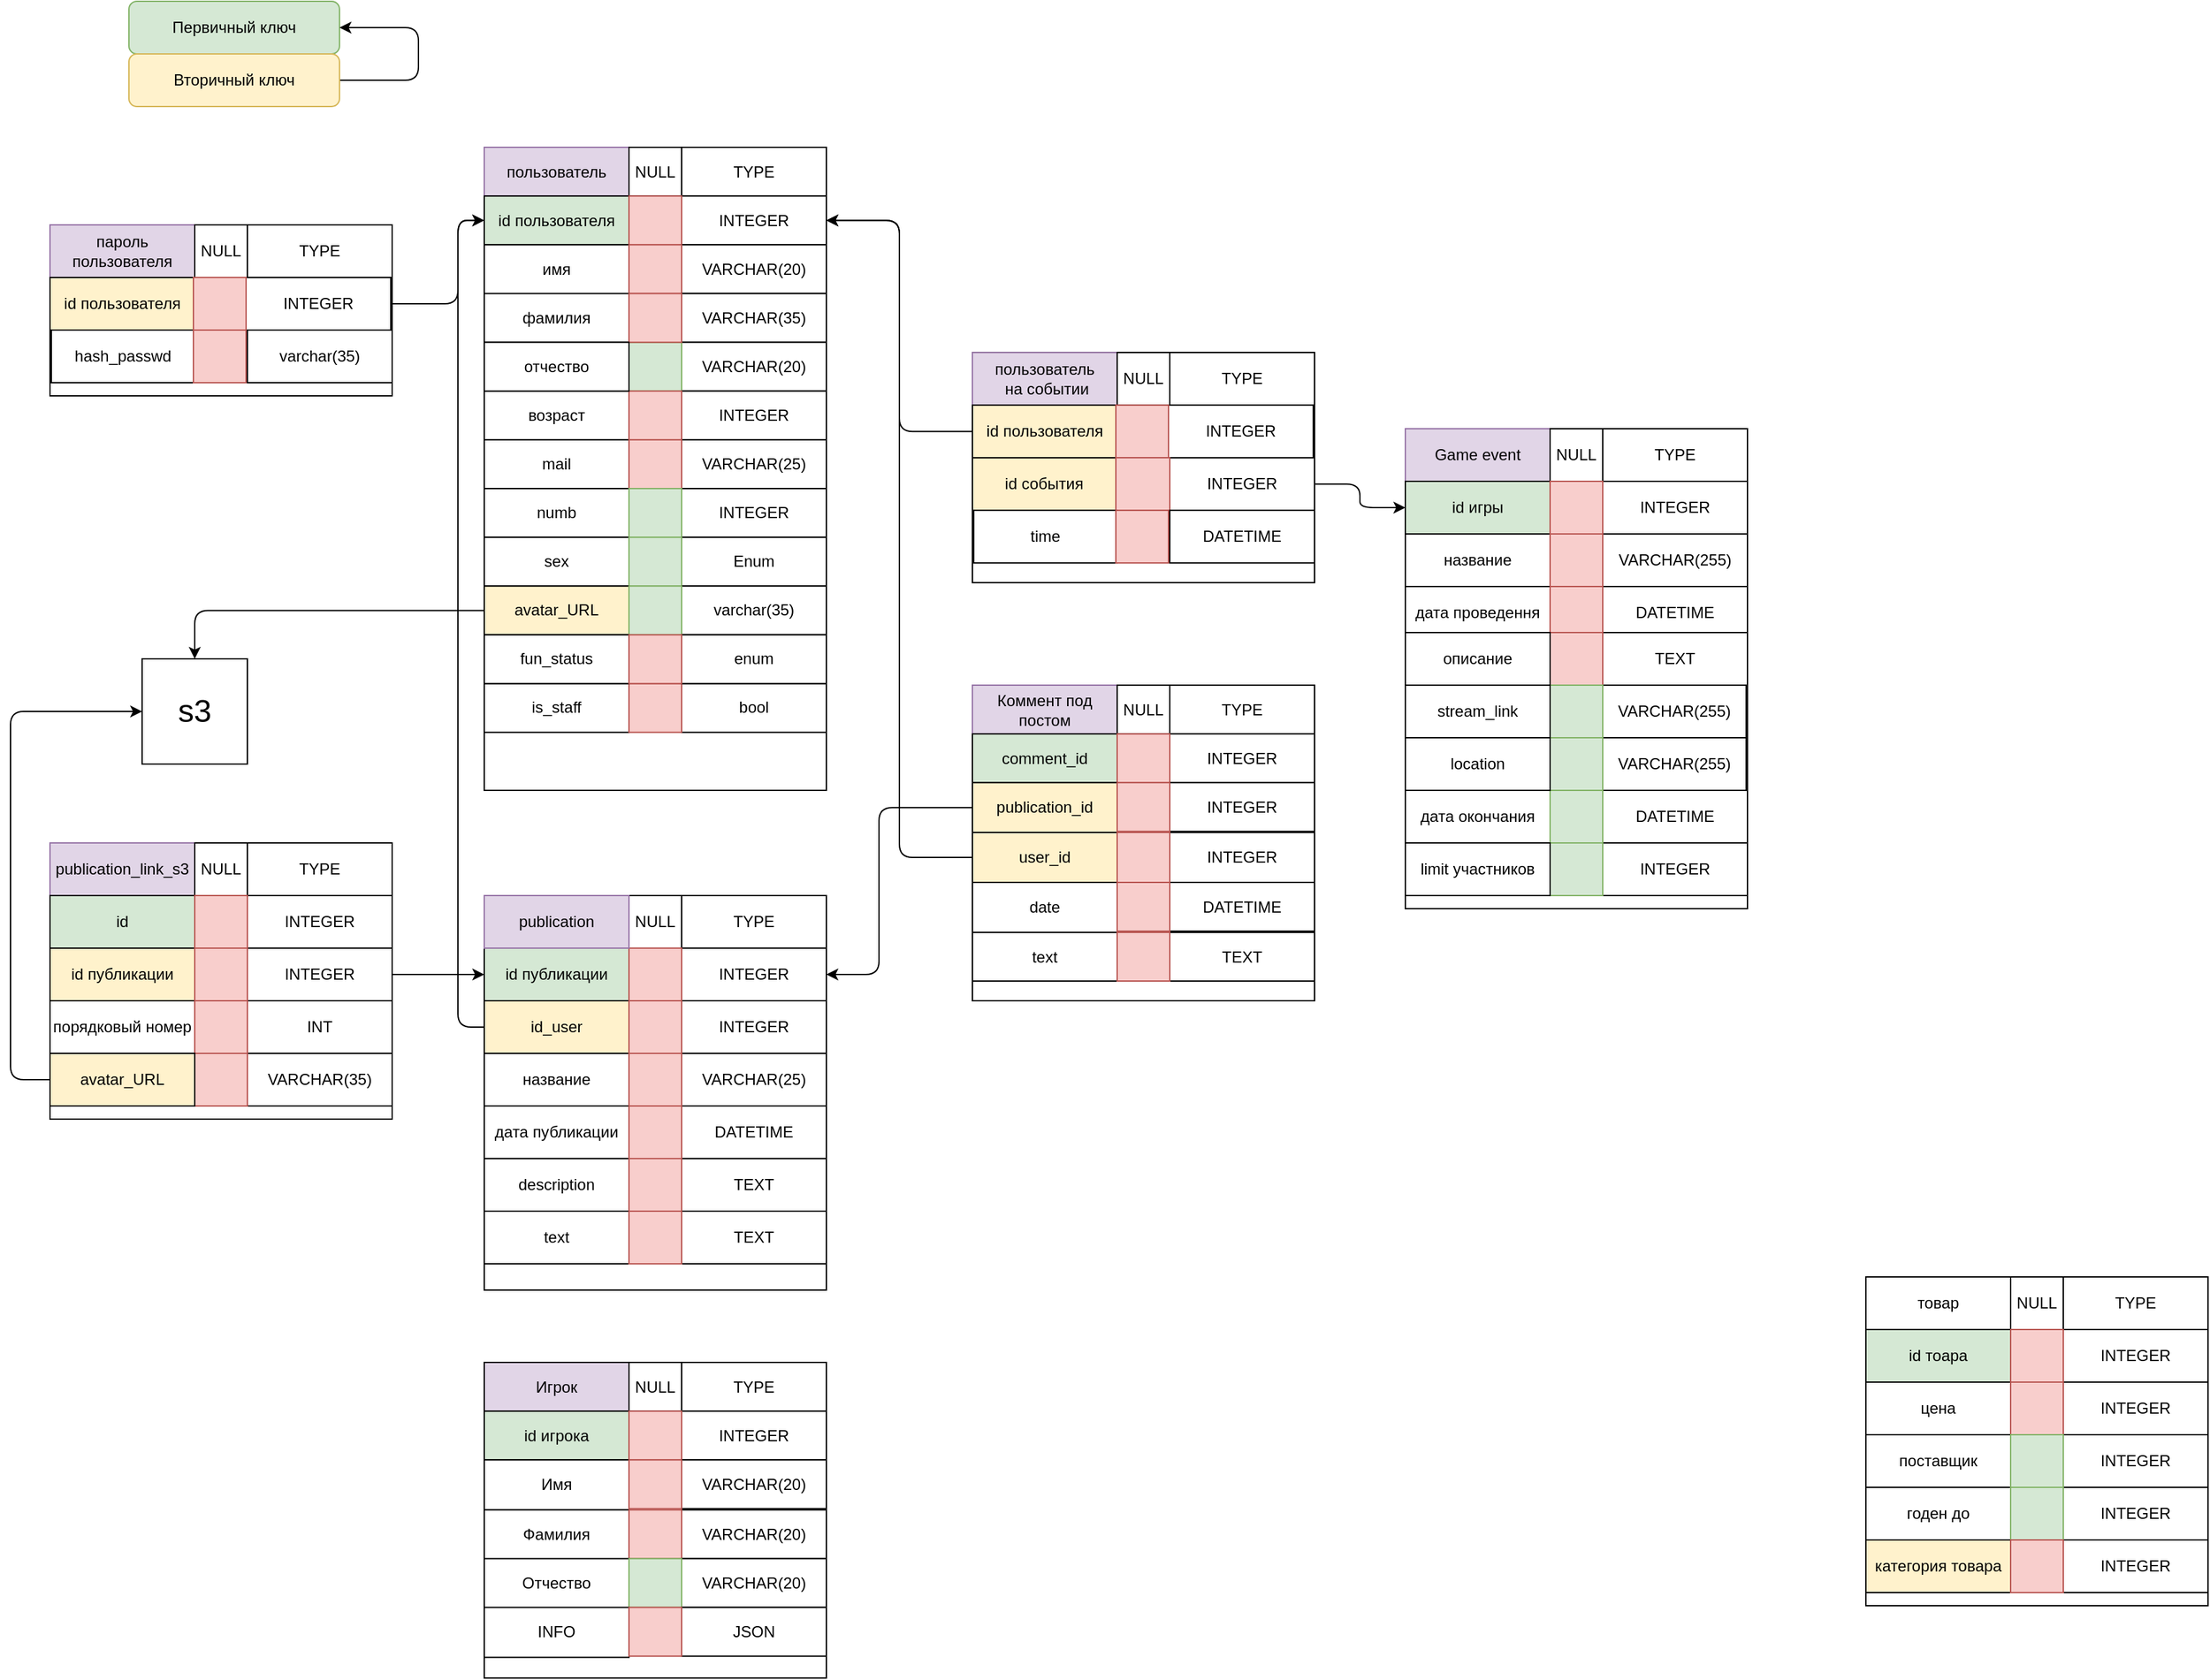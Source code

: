 <mxfile version="24.7.17">
  <diagram id="IK03RhYoSm1twwCSZCft" name="datalogic">
    <mxGraphModel dx="127" dy="1816" grid="1" gridSize="10" guides="1" tooltips="1" connect="1" arrows="1" fold="1" page="1" pageScale="1" pageWidth="827" pageHeight="1169" math="0" shadow="0">
      <root>
        <mxCell id="0" />
        <mxCell id="1" parent="0" />
        <mxCell id="Mg-qTSmUdFS9DDmD3kpt-196" value="" style="group" parent="1" vertex="1" connectable="0">
          <mxGeometry x="3000" y="400" width="260" height="250" as="geometry" />
        </mxCell>
        <mxCell id="Mg-qTSmUdFS9DDmD3kpt-197" value="" style="rounded=0;whiteSpace=wrap;html=1;container=0;" parent="Mg-qTSmUdFS9DDmD3kpt-196" vertex="1">
          <mxGeometry width="260" height="250" as="geometry" />
        </mxCell>
        <mxCell id="Mg-qTSmUdFS9DDmD3kpt-198" value="TYPE" style="rounded=0;whiteSpace=wrap;html=1;container=0;" parent="Mg-qTSmUdFS9DDmD3kpt-196" vertex="1">
          <mxGeometry x="150" width="110" height="40" as="geometry" />
        </mxCell>
        <mxCell id="Mg-qTSmUdFS9DDmD3kpt-199" value="товар" style="rounded=0;whiteSpace=wrap;html=1;container=0;" parent="Mg-qTSmUdFS9DDmD3kpt-196" vertex="1">
          <mxGeometry width="110" height="40" as="geometry" />
        </mxCell>
        <mxCell id="Mg-qTSmUdFS9DDmD3kpt-200" value="NULL" style="rounded=0;whiteSpace=wrap;html=1;container=0;" parent="Mg-qTSmUdFS9DDmD3kpt-196" vertex="1">
          <mxGeometry x="110" width="40" height="40" as="geometry" />
        </mxCell>
        <mxCell id="Mg-qTSmUdFS9DDmD3kpt-201" value="INTEGER" style="rounded=0;whiteSpace=wrap;html=1;container=0;" parent="Mg-qTSmUdFS9DDmD3kpt-196" vertex="1">
          <mxGeometry x="150" y="40" width="110" height="40" as="geometry" />
        </mxCell>
        <mxCell id="Mg-qTSmUdFS9DDmD3kpt-202" value="id тоара" style="rounded=0;whiteSpace=wrap;html=1;fillColor=#d5e8d4;strokeColor=default;container=0;" parent="Mg-qTSmUdFS9DDmD3kpt-196" vertex="1">
          <mxGeometry y="40" width="110" height="40" as="geometry" />
        </mxCell>
        <mxCell id="Mg-qTSmUdFS9DDmD3kpt-203" value="" style="rounded=0;whiteSpace=wrap;html=1;fillColor=#f8cecc;strokeColor=#b85450;container=0;" parent="Mg-qTSmUdFS9DDmD3kpt-196" vertex="1">
          <mxGeometry x="110" y="40" width="40" height="40" as="geometry" />
        </mxCell>
        <mxCell id="Mg-qTSmUdFS9DDmD3kpt-204" value="INTEGER" style="rounded=0;whiteSpace=wrap;html=1;container=0;" parent="Mg-qTSmUdFS9DDmD3kpt-196" vertex="1">
          <mxGeometry x="150" y="80" width="110" height="40" as="geometry" />
        </mxCell>
        <mxCell id="Mg-qTSmUdFS9DDmD3kpt-205" value="цена" style="rounded=0;whiteSpace=wrap;html=1;container=0;" parent="Mg-qTSmUdFS9DDmD3kpt-196" vertex="1">
          <mxGeometry y="80" width="110" height="40" as="geometry" />
        </mxCell>
        <mxCell id="Mg-qTSmUdFS9DDmD3kpt-206" value="" style="rounded=0;whiteSpace=wrap;html=1;fillColor=#f8cecc;strokeColor=#b85450;container=0;" parent="Mg-qTSmUdFS9DDmD3kpt-196" vertex="1">
          <mxGeometry x="110" y="80" width="40" height="40" as="geometry" />
        </mxCell>
        <mxCell id="Mg-qTSmUdFS9DDmD3kpt-207" value="INTEGER" style="rounded=0;whiteSpace=wrap;html=1;container=0;" parent="Mg-qTSmUdFS9DDmD3kpt-196" vertex="1">
          <mxGeometry x="150" y="120" width="110" height="40" as="geometry" />
        </mxCell>
        <mxCell id="Mg-qTSmUdFS9DDmD3kpt-208" value="поставщик" style="rounded=0;whiteSpace=wrap;html=1;container=0;" parent="Mg-qTSmUdFS9DDmD3kpt-196" vertex="1">
          <mxGeometry y="120" width="110" height="40" as="geometry" />
        </mxCell>
        <mxCell id="Mg-qTSmUdFS9DDmD3kpt-209" value="" style="rounded=0;whiteSpace=wrap;html=1;fillColor=#d5e8d4;strokeColor=#82b366;container=0;" parent="Mg-qTSmUdFS9DDmD3kpt-196" vertex="1">
          <mxGeometry x="110" y="120" width="40" height="40" as="geometry" />
        </mxCell>
        <mxCell id="Mg-qTSmUdFS9DDmD3kpt-210" value="INTEGER" style="rounded=0;whiteSpace=wrap;html=1;container=0;" parent="Mg-qTSmUdFS9DDmD3kpt-196" vertex="1">
          <mxGeometry x="150" y="160" width="110" height="40" as="geometry" />
        </mxCell>
        <mxCell id="Mg-qTSmUdFS9DDmD3kpt-211" value="годен до" style="rounded=0;whiteSpace=wrap;html=1;container=0;" parent="Mg-qTSmUdFS9DDmD3kpt-196" vertex="1">
          <mxGeometry y="160" width="110" height="40" as="geometry" />
        </mxCell>
        <mxCell id="Mg-qTSmUdFS9DDmD3kpt-212" value="" style="rounded=0;whiteSpace=wrap;html=1;fillColor=#d5e8d4;strokeColor=#82b366;container=0;" parent="Mg-qTSmUdFS9DDmD3kpt-196" vertex="1">
          <mxGeometry x="110" y="160" width="40" height="40" as="geometry" />
        </mxCell>
        <mxCell id="Mg-qTSmUdFS9DDmD3kpt-213" value="INTEGER" style="rounded=0;whiteSpace=wrap;html=1;container=0;" parent="Mg-qTSmUdFS9DDmD3kpt-196" vertex="1">
          <mxGeometry x="150" y="200" width="110" height="40" as="geometry" />
        </mxCell>
        <mxCell id="Mg-qTSmUdFS9DDmD3kpt-214" value="категория товара" style="rounded=0;whiteSpace=wrap;html=1;container=0;fillColor=#fff2cc;strokeColor=default;" parent="Mg-qTSmUdFS9DDmD3kpt-196" vertex="1">
          <mxGeometry y="200" width="110" height="40" as="geometry" />
        </mxCell>
        <mxCell id="Mg-qTSmUdFS9DDmD3kpt-215" value="" style="rounded=0;whiteSpace=wrap;html=1;fillColor=#f8cecc;strokeColor=#b85450;container=0;" parent="Mg-qTSmUdFS9DDmD3kpt-196" vertex="1">
          <mxGeometry x="110" y="200" width="40" height="40" as="geometry" />
        </mxCell>
        <mxCell id="kz-lpx9P9c-T509X2Sdj-74" value="&lt;font style=&quot;font-size: 24px;&quot;&gt;s3&lt;/font&gt;" style="whiteSpace=wrap;html=1;aspect=fixed;" parent="1" vertex="1">
          <mxGeometry x="1690" y="-70" width="80" height="80" as="geometry" />
        </mxCell>
        <mxCell id="qsM8euQhUuF6t-Lyiho6-2" style="edgeStyle=orthogonalEdgeStyle;rounded=1;orthogonalLoop=1;jettySize=auto;html=1;curved=0;" parent="1" source="kz-lpx9P9c-T509X2Sdj-47" target="kz-lpx9P9c-T509X2Sdj-74" edge="1">
          <mxGeometry relative="1" as="geometry" />
        </mxCell>
        <mxCell id="qsM8euQhUuF6t-Lyiho6-3" style="edgeStyle=orthogonalEdgeStyle;rounded=1;orthogonalLoop=1;jettySize=auto;html=1;entryX=0;entryY=0.5;entryDx=0;entryDy=0;curved=0;" parent="1" source="kz-lpx9P9c-T509X2Sdj-80" target="kz-lpx9P9c-T509X2Sdj-59" edge="1">
          <mxGeometry relative="1" as="geometry" />
        </mxCell>
        <mxCell id="qsM8euQhUuF6t-Lyiho6-20" style="edgeStyle=orthogonalEdgeStyle;rounded=1;orthogonalLoop=1;jettySize=auto;html=1;entryX=0;entryY=0.5;entryDx=0;entryDy=0;curved=0;" parent="1" source="qsM8euQhUuF6t-Lyiho6-12" target="Mg-qTSmUdFS9DDmD3kpt-311" edge="1">
          <mxGeometry relative="1" as="geometry" />
        </mxCell>
        <mxCell id="qsM8euQhUuF6t-Lyiho6-19" style="edgeStyle=orthogonalEdgeStyle;rounded=1;orthogonalLoop=1;jettySize=auto;html=1;entryX=1;entryY=0.5;entryDx=0;entryDy=0;curved=0;" parent="1" source="qsM8euQhUuF6t-Lyiho6-16" target="Mg-qTSmUdFS9DDmD3kpt-277" edge="1">
          <mxGeometry relative="1" as="geometry" />
        </mxCell>
        <mxCell id="rY74FqHYbPIXitbx8jpq-65" style="edgeStyle=orthogonalEdgeStyle;rounded=1;orthogonalLoop=1;jettySize=auto;html=1;entryX=1;entryY=0.5;entryDx=0;entryDy=0;curved=0;" parent="1" source="rY74FqHYbPIXitbx8jpq-45" target="kz-lpx9P9c-T509X2Sdj-58" edge="1">
          <mxGeometry relative="1" as="geometry">
            <Array as="points">
              <mxPoint x="2250" y="43" />
              <mxPoint x="2250" y="170" />
            </Array>
          </mxGeometry>
        </mxCell>
        <mxCell id="rY74FqHYbPIXitbx8jpq-69" value="" style="group" parent="1" vertex="1" connectable="0">
          <mxGeometry x="2321" y="-50" width="260" height="240" as="geometry" />
        </mxCell>
        <mxCell id="rY74FqHYbPIXitbx8jpq-37" value="" style="rounded=0;whiteSpace=wrap;html=1;container=0;" parent="rY74FqHYbPIXitbx8jpq-69" vertex="1">
          <mxGeometry width="260" height="240" as="geometry" />
        </mxCell>
        <mxCell id="rY74FqHYbPIXitbx8jpq-38" value="TYPE" style="rounded=0;whiteSpace=wrap;html=1;container=0;" parent="rY74FqHYbPIXitbx8jpq-69" vertex="1">
          <mxGeometry x="150" width="110" height="37.073" as="geometry" />
        </mxCell>
        <mxCell id="rY74FqHYbPIXitbx8jpq-39" value="Коммент под постом" style="rounded=0;whiteSpace=wrap;html=1;container=0;fillColor=#e1d5e7;strokeColor=#9673a6;" parent="rY74FqHYbPIXitbx8jpq-69" vertex="1">
          <mxGeometry width="110" height="37.073" as="geometry" />
        </mxCell>
        <mxCell id="rY74FqHYbPIXitbx8jpq-40" value="NULL" style="rounded=0;whiteSpace=wrap;html=1;container=0;" parent="rY74FqHYbPIXitbx8jpq-69" vertex="1">
          <mxGeometry x="110" width="40" height="37.073" as="geometry" />
        </mxCell>
        <mxCell id="rY74FqHYbPIXitbx8jpq-41" value="INTEGER" style="rounded=0;whiteSpace=wrap;html=1;container=0;" parent="rY74FqHYbPIXitbx8jpq-69" vertex="1">
          <mxGeometry x="150" y="37.073" width="110" height="37.073" as="geometry" />
        </mxCell>
        <mxCell id="rY74FqHYbPIXitbx8jpq-42" value="comment_id" style="rounded=0;whiteSpace=wrap;html=1;fillColor=#d5e8d4;strokeColor=default;container=0;" parent="rY74FqHYbPIXitbx8jpq-69" vertex="1">
          <mxGeometry y="37.073" width="110" height="37.073" as="geometry" />
        </mxCell>
        <mxCell id="rY74FqHYbPIXitbx8jpq-43" value="" style="rounded=0;whiteSpace=wrap;html=1;strokeColor=#b85450;fillColor=#f8cecc;container=0;" parent="rY74FqHYbPIXitbx8jpq-69" vertex="1">
          <mxGeometry x="110" y="37.073" width="40" height="37.073" as="geometry" />
        </mxCell>
        <mxCell id="rY74FqHYbPIXitbx8jpq-44" value="INTEGER" style="rounded=0;whiteSpace=wrap;html=1;container=0;" parent="rY74FqHYbPIXitbx8jpq-69" vertex="1">
          <mxGeometry x="150" y="74.146" width="110" height="37.073" as="geometry" />
        </mxCell>
        <mxCell id="rY74FqHYbPIXitbx8jpq-45" value="publication_id" style="rounded=0;whiteSpace=wrap;html=1;container=0;fillColor=#fff2cc;strokeColor=default;" parent="rY74FqHYbPIXitbx8jpq-69" vertex="1">
          <mxGeometry y="74.146" width="110" height="38" as="geometry" />
        </mxCell>
        <mxCell id="rY74FqHYbPIXitbx8jpq-46" value="" style="rounded=0;whiteSpace=wrap;html=1;strokeColor=#b85450;fillColor=#f8cecc;container=0;" parent="rY74FqHYbPIXitbx8jpq-69" vertex="1">
          <mxGeometry x="110" y="74.146" width="40" height="37.073" as="geometry" />
        </mxCell>
        <mxCell id="rY74FqHYbPIXitbx8jpq-58" value="DATETIME" style="rounded=0;whiteSpace=wrap;html=1;container=0;" parent="rY74FqHYbPIXitbx8jpq-69" vertex="1">
          <mxGeometry x="150" y="149.996" width="110" height="37.073" as="geometry" />
        </mxCell>
        <mxCell id="rY74FqHYbPIXitbx8jpq-59" value="date" style="rounded=0;whiteSpace=wrap;html=1;container=0;" parent="rY74FqHYbPIXitbx8jpq-69" vertex="1">
          <mxGeometry y="149.996" width="110" height="38" as="geometry" />
        </mxCell>
        <mxCell id="rY74FqHYbPIXitbx8jpq-60" value="" style="rounded=0;whiteSpace=wrap;html=1;strokeColor=#b85450;fillColor=#f8cecc;container=0;" parent="rY74FqHYbPIXitbx8jpq-69" vertex="1">
          <mxGeometry x="110" y="149.996" width="40" height="37.073" as="geometry" />
        </mxCell>
        <mxCell id="rY74FqHYbPIXitbx8jpq-61" value="TEXT" style="rounded=0;whiteSpace=wrap;html=1;container=0;" parent="rY74FqHYbPIXitbx8jpq-69" vertex="1">
          <mxGeometry x="150" y="188" width="110" height="37" as="geometry" />
        </mxCell>
        <mxCell id="rY74FqHYbPIXitbx8jpq-62" value="text" style="rounded=0;whiteSpace=wrap;html=1;container=0;" parent="rY74FqHYbPIXitbx8jpq-69" vertex="1">
          <mxGeometry y="188" width="110" height="37" as="geometry" />
        </mxCell>
        <mxCell id="rY74FqHYbPIXitbx8jpq-63" value="" style="rounded=0;whiteSpace=wrap;html=1;strokeColor=#b85450;fillColor=#f8cecc;container=0;" parent="rY74FqHYbPIXitbx8jpq-69" vertex="1">
          <mxGeometry x="110" y="188" width="40" height="37" as="geometry" />
        </mxCell>
        <mxCell id="rY74FqHYbPIXitbx8jpq-66" value="INTEGER" style="rounded=0;whiteSpace=wrap;html=1;container=0;" parent="rY74FqHYbPIXitbx8jpq-69" vertex="1">
          <mxGeometry x="150" y="112" width="110" height="38" as="geometry" />
        </mxCell>
        <mxCell id="rY74FqHYbPIXitbx8jpq-67" value="user_id" style="rounded=0;whiteSpace=wrap;html=1;container=0;fillColor=#fff2cc;strokeColor=default;" parent="rY74FqHYbPIXitbx8jpq-69" vertex="1">
          <mxGeometry y="112" width="110" height="38" as="geometry" />
        </mxCell>
        <mxCell id="rY74FqHYbPIXitbx8jpq-68" value="" style="rounded=0;whiteSpace=wrap;html=1;strokeColor=#b85450;fillColor=#f8cecc;container=0;" parent="rY74FqHYbPIXitbx8jpq-69" vertex="1">
          <mxGeometry x="110" y="112" width="40" height="38" as="geometry" />
        </mxCell>
        <mxCell id="rY74FqHYbPIXitbx8jpq-71" style="edgeStyle=orthogonalEdgeStyle;rounded=1;orthogonalLoop=1;jettySize=auto;html=1;entryX=1;entryY=0.5;entryDx=0;entryDy=0;curved=0;" parent="1" source="rY74FqHYbPIXitbx8jpq-67" target="Mg-qTSmUdFS9DDmD3kpt-277" edge="1">
          <mxGeometry relative="1" as="geometry" />
        </mxCell>
        <mxCell id="XcGxTRYXJ3ZfyFaMYZR7-4" value="" style="group" parent="1" vertex="1" connectable="0">
          <mxGeometry x="1620" y="70" width="260" height="210" as="geometry" />
        </mxCell>
        <mxCell id="kz-lpx9P9c-T509X2Sdj-76" value="" style="rounded=0;whiteSpace=wrap;html=1;container=0;" parent="XcGxTRYXJ3ZfyFaMYZR7-4" vertex="1">
          <mxGeometry width="260" height="210" as="geometry" />
        </mxCell>
        <mxCell id="kz-lpx9P9c-T509X2Sdj-77" value="TYPE" style="rounded=0;whiteSpace=wrap;html=1;container=0;" parent="XcGxTRYXJ3ZfyFaMYZR7-4" vertex="1">
          <mxGeometry x="150" width="110" height="40" as="geometry" />
        </mxCell>
        <mxCell id="kz-lpx9P9c-T509X2Sdj-78" value="publication_link_s3" style="rounded=0;whiteSpace=wrap;html=1;container=0;fillColor=#e1d5e7;strokeColor=#9673a6;" parent="XcGxTRYXJ3ZfyFaMYZR7-4" vertex="1">
          <mxGeometry width="110" height="40" as="geometry" />
        </mxCell>
        <mxCell id="kz-lpx9P9c-T509X2Sdj-79" value="NULL" style="rounded=0;whiteSpace=wrap;html=1;container=0;" parent="XcGxTRYXJ3ZfyFaMYZR7-4" vertex="1">
          <mxGeometry x="110" width="40" height="40" as="geometry" />
        </mxCell>
        <mxCell id="kz-lpx9P9c-T509X2Sdj-80" value="INTEGER" style="rounded=0;whiteSpace=wrap;html=1;container=0;" parent="XcGxTRYXJ3ZfyFaMYZR7-4" vertex="1">
          <mxGeometry x="150" y="80" width="110" height="40" as="geometry" />
        </mxCell>
        <mxCell id="kz-lpx9P9c-T509X2Sdj-81" value="id публикации" style="rounded=0;whiteSpace=wrap;html=1;fillColor=#fff2cc;strokeColor=default;container=0;" parent="XcGxTRYXJ3ZfyFaMYZR7-4" vertex="1">
          <mxGeometry y="80" width="110" height="40" as="geometry" />
        </mxCell>
        <mxCell id="kz-lpx9P9c-T509X2Sdj-82" value="" style="rounded=0;whiteSpace=wrap;html=1;fillColor=#f8cecc;strokeColor=#b85450;container=0;" parent="XcGxTRYXJ3ZfyFaMYZR7-4" vertex="1">
          <mxGeometry x="110" y="80" width="40" height="40" as="geometry" />
        </mxCell>
        <mxCell id="kz-lpx9P9c-T509X2Sdj-86" value="INT" style="rounded=0;whiteSpace=wrap;html=1;container=0;" parent="XcGxTRYXJ3ZfyFaMYZR7-4" vertex="1">
          <mxGeometry x="150" y="120" width="110" height="40" as="geometry" />
        </mxCell>
        <mxCell id="kz-lpx9P9c-T509X2Sdj-87" value="порядковый номер" style="rounded=0;whiteSpace=wrap;html=1;container=0;" parent="XcGxTRYXJ3ZfyFaMYZR7-4" vertex="1">
          <mxGeometry y="120" width="110" height="40" as="geometry" />
        </mxCell>
        <mxCell id="kz-lpx9P9c-T509X2Sdj-88" value="" style="rounded=0;whiteSpace=wrap;html=1;fillColor=#f8cecc;strokeColor=#b85450;container=0;" parent="XcGxTRYXJ3ZfyFaMYZR7-4" vertex="1">
          <mxGeometry x="110" y="120" width="40" height="40" as="geometry" />
        </mxCell>
        <mxCell id="kz-lpx9P9c-T509X2Sdj-92" value="VARCHAR(35)" style="rounded=0;whiteSpace=wrap;html=1;container=0;" parent="XcGxTRYXJ3ZfyFaMYZR7-4" vertex="1">
          <mxGeometry x="150" y="160" width="110" height="40" as="geometry" />
        </mxCell>
        <mxCell id="kz-lpx9P9c-T509X2Sdj-93" value="" style="rounded=0;whiteSpace=wrap;html=1;fillColor=#f8cecc;strokeColor=#b85450;container=0;" parent="XcGxTRYXJ3ZfyFaMYZR7-4" vertex="1">
          <mxGeometry x="110" y="160" width="40" height="40" as="geometry" />
        </mxCell>
        <mxCell id="kz-lpx9P9c-T509X2Sdj-95" value="avatar_URL" style="rounded=0;whiteSpace=wrap;html=1;strokeColor=default;container=0;fillColor=#fff2cc;" parent="XcGxTRYXJ3ZfyFaMYZR7-4" vertex="1">
          <mxGeometry y="160" width="110" height="40" as="geometry" />
        </mxCell>
        <mxCell id="kz-lpx9P9c-T509X2Sdj-98" value="INTEGER" style="rounded=0;whiteSpace=wrap;html=1;container=0;" parent="XcGxTRYXJ3ZfyFaMYZR7-4" vertex="1">
          <mxGeometry x="150" y="40" width="110" height="40" as="geometry" />
        </mxCell>
        <mxCell id="kz-lpx9P9c-T509X2Sdj-99" value="id" style="rounded=0;whiteSpace=wrap;html=1;fillColor=#d5e8d4;strokeColor=default;container=0;" parent="XcGxTRYXJ3ZfyFaMYZR7-4" vertex="1">
          <mxGeometry y="40" width="110" height="40" as="geometry" />
        </mxCell>
        <mxCell id="kz-lpx9P9c-T509X2Sdj-100" value="" style="rounded=0;whiteSpace=wrap;html=1;fillColor=#f8cecc;strokeColor=#b85450;container=0;" parent="XcGxTRYXJ3ZfyFaMYZR7-4" vertex="1">
          <mxGeometry x="110" y="40" width="40" height="40" as="geometry" />
        </mxCell>
        <mxCell id="XcGxTRYXJ3ZfyFaMYZR7-18" value="" style="group" parent="1" vertex="1" connectable="0">
          <mxGeometry x="1950" y="465" width="260" height="240" as="geometry" />
        </mxCell>
        <mxCell id="rY74FqHYbPIXitbx8jpq-2" value="" style="rounded=0;whiteSpace=wrap;html=1;container=0;" parent="XcGxTRYXJ3ZfyFaMYZR7-18" vertex="1">
          <mxGeometry width="260" height="240" as="geometry" />
        </mxCell>
        <mxCell id="rY74FqHYbPIXitbx8jpq-3" value="TYPE" style="rounded=0;whiteSpace=wrap;html=1;container=0;" parent="XcGxTRYXJ3ZfyFaMYZR7-18" vertex="1">
          <mxGeometry x="150" width="110" height="37.073" as="geometry" />
        </mxCell>
        <mxCell id="rY74FqHYbPIXitbx8jpq-4" value="Игрок" style="rounded=0;whiteSpace=wrap;html=1;container=0;fillColor=#e1d5e7;strokeColor=default;" parent="XcGxTRYXJ3ZfyFaMYZR7-18" vertex="1">
          <mxGeometry width="110" height="37.073" as="geometry" />
        </mxCell>
        <mxCell id="rY74FqHYbPIXitbx8jpq-5" value="NULL" style="rounded=0;whiteSpace=wrap;html=1;container=0;" parent="XcGxTRYXJ3ZfyFaMYZR7-18" vertex="1">
          <mxGeometry x="110" width="40" height="37.073" as="geometry" />
        </mxCell>
        <mxCell id="rY74FqHYbPIXitbx8jpq-6" value="INTEGER" style="rounded=0;whiteSpace=wrap;html=1;container=0;" parent="XcGxTRYXJ3ZfyFaMYZR7-18" vertex="1">
          <mxGeometry x="150" y="37.073" width="110" height="37.073" as="geometry" />
        </mxCell>
        <mxCell id="rY74FqHYbPIXitbx8jpq-7" value="id игрока" style="rounded=0;whiteSpace=wrap;html=1;fillColor=#d5e8d4;strokeColor=default;container=0;" parent="XcGxTRYXJ3ZfyFaMYZR7-18" vertex="1">
          <mxGeometry y="37.073" width="110" height="37.073" as="geometry" />
        </mxCell>
        <mxCell id="rY74FqHYbPIXitbx8jpq-8" value="" style="rounded=0;whiteSpace=wrap;html=1;strokeColor=#b85450;fillColor=#f8cecc;container=0;" parent="XcGxTRYXJ3ZfyFaMYZR7-18" vertex="1">
          <mxGeometry x="110" y="37.073" width="40" height="37.073" as="geometry" />
        </mxCell>
        <mxCell id="rY74FqHYbPIXitbx8jpq-9" value="VARCHAR(20)" style="rounded=0;whiteSpace=wrap;html=1;container=0;" parent="XcGxTRYXJ3ZfyFaMYZR7-18" vertex="1">
          <mxGeometry x="150" y="74.146" width="110" height="37.073" as="geometry" />
        </mxCell>
        <mxCell id="rY74FqHYbPIXitbx8jpq-10" value="Имя" style="rounded=0;whiteSpace=wrap;html=1;container=0;" parent="XcGxTRYXJ3ZfyFaMYZR7-18" vertex="1">
          <mxGeometry y="74.146" width="110" height="38" as="geometry" />
        </mxCell>
        <mxCell id="rY74FqHYbPIXitbx8jpq-11" value="" style="rounded=0;whiteSpace=wrap;html=1;strokeColor=#b85450;fillColor=#f8cecc;container=0;" parent="XcGxTRYXJ3ZfyFaMYZR7-18" vertex="1">
          <mxGeometry x="110" y="74.146" width="40" height="37.073" as="geometry" />
        </mxCell>
        <mxCell id="XcGxTRYXJ3ZfyFaMYZR7-8" value="VARCHAR(20)" style="rounded=0;whiteSpace=wrap;html=1;container=0;" parent="XcGxTRYXJ3ZfyFaMYZR7-18" vertex="1">
          <mxGeometry x="150" y="112.146" width="110" height="37.073" as="geometry" />
        </mxCell>
        <mxCell id="XcGxTRYXJ3ZfyFaMYZR7-9" value="Фамилия" style="rounded=0;whiteSpace=wrap;html=1;container=0;" parent="XcGxTRYXJ3ZfyFaMYZR7-18" vertex="1">
          <mxGeometry y="112.146" width="110" height="38" as="geometry" />
        </mxCell>
        <mxCell id="XcGxTRYXJ3ZfyFaMYZR7-10" value="" style="rounded=0;whiteSpace=wrap;html=1;strokeColor=#b85450;fillColor=#f8cecc;container=0;" parent="XcGxTRYXJ3ZfyFaMYZR7-18" vertex="1">
          <mxGeometry x="110" y="112.146" width="40" height="37.073" as="geometry" />
        </mxCell>
        <mxCell id="XcGxTRYXJ3ZfyFaMYZR7-11" value="VARCHAR(20)" style="rounded=0;whiteSpace=wrap;html=1;container=0;" parent="XcGxTRYXJ3ZfyFaMYZR7-18" vertex="1">
          <mxGeometry x="150" y="149.216" width="110" height="37.073" as="geometry" />
        </mxCell>
        <mxCell id="XcGxTRYXJ3ZfyFaMYZR7-12" value="Отчество" style="rounded=0;whiteSpace=wrap;html=1;container=0;" parent="XcGxTRYXJ3ZfyFaMYZR7-18" vertex="1">
          <mxGeometry y="149.216" width="110" height="38" as="geometry" />
        </mxCell>
        <mxCell id="XcGxTRYXJ3ZfyFaMYZR7-13" value="" style="rounded=0;whiteSpace=wrap;html=1;strokeColor=#82b366;fillColor=#d5e8d4;container=0;" parent="XcGxTRYXJ3ZfyFaMYZR7-18" vertex="1">
          <mxGeometry x="110" y="149.216" width="40" height="37.073" as="geometry" />
        </mxCell>
        <mxCell id="XcGxTRYXJ3ZfyFaMYZR7-15" value="JSON" style="rounded=0;whiteSpace=wrap;html=1;container=0;" parent="XcGxTRYXJ3ZfyFaMYZR7-18" vertex="1">
          <mxGeometry x="150" y="186.286" width="110" height="37.073" as="geometry" />
        </mxCell>
        <mxCell id="XcGxTRYXJ3ZfyFaMYZR7-16" value="INFO" style="rounded=0;whiteSpace=wrap;html=1;container=0;" parent="XcGxTRYXJ3ZfyFaMYZR7-18" vertex="1">
          <mxGeometry y="186.286" width="110" height="38" as="geometry" />
        </mxCell>
        <mxCell id="XcGxTRYXJ3ZfyFaMYZR7-17" value="" style="rounded=0;whiteSpace=wrap;html=1;strokeColor=#b85450;fillColor=#f8cecc;container=0;" parent="XcGxTRYXJ3ZfyFaMYZR7-18" vertex="1">
          <mxGeometry x="110" y="186.286" width="40" height="37.073" as="geometry" />
        </mxCell>
        <mxCell id="XcGxTRYXJ3ZfyFaMYZR7-24" value="" style="group" parent="1" vertex="1" connectable="0">
          <mxGeometry x="2320" y="-302.93" width="261" height="175" as="geometry" />
        </mxCell>
        <mxCell id="qsM8euQhUuF6t-Lyiho6-8" value="" style="rounded=0;whiteSpace=wrap;html=1;container=0;" parent="XcGxTRYXJ3ZfyFaMYZR7-24" vertex="1">
          <mxGeometry x="1" width="260" height="175" as="geometry" />
        </mxCell>
        <mxCell id="qsM8euQhUuF6t-Lyiho6-9" value="TYPE" style="rounded=0;whiteSpace=wrap;html=1;container=0;" parent="XcGxTRYXJ3ZfyFaMYZR7-24" vertex="1">
          <mxGeometry x="151" width="110" height="40" as="geometry" />
        </mxCell>
        <mxCell id="qsM8euQhUuF6t-Lyiho6-10" value="пользователь&lt;br&gt;&amp;nbsp;на событии" style="rounded=0;whiteSpace=wrap;html=1;container=0;fillColor=#e1d5e7;strokeColor=#9673a6;" parent="XcGxTRYXJ3ZfyFaMYZR7-24" vertex="1">
          <mxGeometry x="1" width="110" height="40" as="geometry" />
        </mxCell>
        <mxCell id="qsM8euQhUuF6t-Lyiho6-11" value="NULL" style="rounded=0;whiteSpace=wrap;html=1;container=0;" parent="XcGxTRYXJ3ZfyFaMYZR7-24" vertex="1">
          <mxGeometry x="111" width="40" height="40" as="geometry" />
        </mxCell>
        <mxCell id="qsM8euQhUuF6t-Lyiho6-12" value="INTEGER" style="rounded=0;whiteSpace=wrap;html=1;container=0;" parent="XcGxTRYXJ3ZfyFaMYZR7-24" vertex="1">
          <mxGeometry x="151" y="80" width="110" height="40" as="geometry" />
        </mxCell>
        <mxCell id="qsM8euQhUuF6t-Lyiho6-13" value="id события" style="rounded=0;whiteSpace=wrap;html=1;container=0;fillColor=#fff2cc;strokeColor=default;" parent="XcGxTRYXJ3ZfyFaMYZR7-24" vertex="1">
          <mxGeometry x="1" y="80" width="109" height="40" as="geometry" />
        </mxCell>
        <mxCell id="qsM8euQhUuF6t-Lyiho6-15" value="INTEGER" style="rounded=0;whiteSpace=wrap;html=1;container=0;" parent="XcGxTRYXJ3ZfyFaMYZR7-24" vertex="1">
          <mxGeometry x="150" y="40" width="110" height="40" as="geometry" />
        </mxCell>
        <mxCell id="qsM8euQhUuF6t-Lyiho6-16" value="id пользователя" style="rounded=0;whiteSpace=wrap;html=1;container=0;fillColor=#fff2cc;strokeColor=default;" parent="XcGxTRYXJ3ZfyFaMYZR7-24" vertex="1">
          <mxGeometry x="1" y="40" width="110" height="40" as="geometry" />
        </mxCell>
        <mxCell id="qsM8euQhUuF6t-Lyiho6-17" value="" style="rounded=0;whiteSpace=wrap;html=1;fillColor=#f8cecc;strokeColor=#b85450;container=0;" parent="XcGxTRYXJ3ZfyFaMYZR7-24" vertex="1">
          <mxGeometry x="110" y="40" width="40" height="40" as="geometry" />
        </mxCell>
        <mxCell id="qsM8euQhUuF6t-Lyiho6-18" value="" style="rounded=0;whiteSpace=wrap;html=1;fillColor=#f8cecc;strokeColor=#b85450;container=0;" parent="XcGxTRYXJ3ZfyFaMYZR7-24" vertex="1">
          <mxGeometry x="110" y="80" width="41" height="40" as="geometry" />
        </mxCell>
        <mxCell id="XcGxTRYXJ3ZfyFaMYZR7-21" value="DATETIME" style="rounded=0;whiteSpace=wrap;html=1;container=0;" parent="XcGxTRYXJ3ZfyFaMYZR7-24" vertex="1">
          <mxGeometry x="151" y="120" width="110" height="40" as="geometry" />
        </mxCell>
        <mxCell id="XcGxTRYXJ3ZfyFaMYZR7-22" value="time" style="rounded=0;whiteSpace=wrap;html=1;container=0;" parent="XcGxTRYXJ3ZfyFaMYZR7-24" vertex="1">
          <mxGeometry x="2" y="120" width="109" height="40" as="geometry" />
        </mxCell>
        <mxCell id="XcGxTRYXJ3ZfyFaMYZR7-23" value="" style="rounded=0;whiteSpace=wrap;html=1;fillColor=#f8cecc;strokeColor=#b85450;container=0;" parent="XcGxTRYXJ3ZfyFaMYZR7-24" vertex="1">
          <mxGeometry x="110" y="120" width="40" height="40" as="geometry" />
        </mxCell>
        <mxCell id="XcGxTRYXJ3ZfyFaMYZR7-38" value="" style="group" parent="1" vertex="1" connectable="0">
          <mxGeometry x="1680" y="-570" width="220" height="80" as="geometry" />
        </mxCell>
        <mxCell id="Mg-qTSmUdFS9DDmD3kpt-182" value="Первичный ключ" style="rounded=1;whiteSpace=wrap;html=1;fillColor=#d5e8d4;strokeColor=#82b366;" parent="XcGxTRYXJ3ZfyFaMYZR7-38" vertex="1">
          <mxGeometry width="160" height="40" as="geometry" />
        </mxCell>
        <mxCell id="Mg-qTSmUdFS9DDmD3kpt-183" style="edgeStyle=orthogonalEdgeStyle;shape=connector;rounded=1;orthogonalLoop=1;jettySize=auto;html=1;entryX=1;entryY=0.5;entryDx=0;entryDy=0;labelBackgroundColor=default;strokeColor=default;align=center;verticalAlign=middle;fontFamily=Helvetica;fontSize=11;fontColor=default;endArrow=classic;endFill=1;" parent="XcGxTRYXJ3ZfyFaMYZR7-38" source="Mg-qTSmUdFS9DDmD3kpt-184" target="Mg-qTSmUdFS9DDmD3kpt-182" edge="1">
          <mxGeometry relative="1" as="geometry">
            <Array as="points">
              <mxPoint x="220" y="60" />
              <mxPoint x="220" y="20" />
            </Array>
          </mxGeometry>
        </mxCell>
        <mxCell id="Mg-qTSmUdFS9DDmD3kpt-184" value="Вторичный ключ" style="rounded=1;whiteSpace=wrap;html=1;fillColor=#fff2cc;strokeColor=#d6b656;" parent="XcGxTRYXJ3ZfyFaMYZR7-38" vertex="1">
          <mxGeometry y="40" width="160" height="40" as="geometry" />
        </mxCell>
        <mxCell id="XcGxTRYXJ3ZfyFaMYZR7-55" style="edgeStyle=orthogonalEdgeStyle;rounded=1;orthogonalLoop=1;jettySize=auto;html=1;entryX=0;entryY=0.5;entryDx=0;entryDy=0;curved=0;" parent="1" source="XcGxTRYXJ3ZfyFaMYZR7-47" target="Mg-qTSmUdFS9DDmD3kpt-278" edge="1">
          <mxGeometry relative="1" as="geometry">
            <Array as="points">
              <mxPoint x="1930" y="-340" />
              <mxPoint x="1930" y="-403" />
            </Array>
          </mxGeometry>
        </mxCell>
        <mxCell id="XcGxTRYXJ3ZfyFaMYZR7-82" value="" style="group" parent="1" vertex="1" connectable="0">
          <mxGeometry x="2650" y="-245" width="260" height="365" as="geometry" />
        </mxCell>
        <mxCell id="Mg-qTSmUdFS9DDmD3kpt-306" value="" style="rounded=0;whiteSpace=wrap;html=1;container=0;" parent="XcGxTRYXJ3ZfyFaMYZR7-82" vertex="1">
          <mxGeometry width="260" height="365" as="geometry" />
        </mxCell>
        <mxCell id="Mg-qTSmUdFS9DDmD3kpt-307" value="TYPE" style="rounded=0;whiteSpace=wrap;html=1;container=0;" parent="XcGxTRYXJ3ZfyFaMYZR7-82" vertex="1">
          <mxGeometry x="150" width="110" height="40" as="geometry" />
        </mxCell>
        <mxCell id="Mg-qTSmUdFS9DDmD3kpt-308" value="Game event" style="rounded=0;whiteSpace=wrap;html=1;container=0;fillColor=#e1d5e7;strokeColor=#9673a6;" parent="XcGxTRYXJ3ZfyFaMYZR7-82" vertex="1">
          <mxGeometry width="110" height="40" as="geometry" />
        </mxCell>
        <mxCell id="Mg-qTSmUdFS9DDmD3kpt-309" value="NULL" style="rounded=0;whiteSpace=wrap;html=1;container=0;" parent="XcGxTRYXJ3ZfyFaMYZR7-82" vertex="1">
          <mxGeometry x="110" width="40" height="40" as="geometry" />
        </mxCell>
        <mxCell id="Mg-qTSmUdFS9DDmD3kpt-310" value="INTEGER" style="rounded=0;whiteSpace=wrap;html=1;container=0;" parent="XcGxTRYXJ3ZfyFaMYZR7-82" vertex="1">
          <mxGeometry x="150" y="40" width="110" height="40" as="geometry" />
        </mxCell>
        <mxCell id="Mg-qTSmUdFS9DDmD3kpt-311" value="id игры" style="rounded=0;whiteSpace=wrap;html=1;fillColor=#d5e8d4;strokeColor=default;container=0;" parent="XcGxTRYXJ3ZfyFaMYZR7-82" vertex="1">
          <mxGeometry y="40" width="110" height="40" as="geometry" />
        </mxCell>
        <mxCell id="Mg-qTSmUdFS9DDmD3kpt-312" value="" style="rounded=0;whiteSpace=wrap;html=1;fillColor=#f8cecc;strokeColor=#b85450;container=0;" parent="XcGxTRYXJ3ZfyFaMYZR7-82" vertex="1">
          <mxGeometry x="110" y="40" width="40" height="40" as="geometry" />
        </mxCell>
        <mxCell id="Mg-qTSmUdFS9DDmD3kpt-313" value="VARCHAR(255)" style="rounded=0;whiteSpace=wrap;html=1;container=0;" parent="XcGxTRYXJ3ZfyFaMYZR7-82" vertex="1">
          <mxGeometry x="150" y="80" width="110" height="40" as="geometry" />
        </mxCell>
        <mxCell id="Mg-qTSmUdFS9DDmD3kpt-314" value="название" style="rounded=0;whiteSpace=wrap;html=1;container=0;" parent="XcGxTRYXJ3ZfyFaMYZR7-82" vertex="1">
          <mxGeometry y="80" width="110" height="40" as="geometry" />
        </mxCell>
        <mxCell id="Mg-qTSmUdFS9DDmD3kpt-315" value="" style="rounded=0;whiteSpace=wrap;html=1;fillColor=#f8cecc;strokeColor=#b85450;container=0;" parent="XcGxTRYXJ3ZfyFaMYZR7-82" vertex="1">
          <mxGeometry x="110" y="80" width="40" height="40" as="geometry" />
        </mxCell>
        <mxCell id="Mg-qTSmUdFS9DDmD3kpt-316" value="DATETIME" style="rounded=0;whiteSpace=wrap;html=1;container=0;" parent="XcGxTRYXJ3ZfyFaMYZR7-82" vertex="1">
          <mxGeometry x="150" y="120" width="110" height="40" as="geometry" />
        </mxCell>
        <mxCell id="Mg-qTSmUdFS9DDmD3kpt-317" value="дата проведення" style="rounded=0;whiteSpace=wrap;html=1;container=0;" parent="XcGxTRYXJ3ZfyFaMYZR7-82" vertex="1">
          <mxGeometry y="120" width="110" height="40" as="geometry" />
        </mxCell>
        <mxCell id="Mg-qTSmUdFS9DDmD3kpt-318" value="" style="rounded=0;whiteSpace=wrap;html=1;fillColor=#f8cecc;strokeColor=#b85450;container=0;" parent="XcGxTRYXJ3ZfyFaMYZR7-82" vertex="1">
          <mxGeometry x="110" y="120" width="40" height="40" as="geometry" />
        </mxCell>
        <mxCell id="Mg-qTSmUdFS9DDmD3kpt-319" value="DATETIME" style="rounded=0;whiteSpace=wrap;html=1;container=0;" parent="XcGxTRYXJ3ZfyFaMYZR7-82" vertex="1">
          <mxGeometry x="150" y="275" width="110" height="40" as="geometry" />
        </mxCell>
        <mxCell id="Mg-qTSmUdFS9DDmD3kpt-320" value="дата окончания" style="rounded=0;whiteSpace=wrap;html=1;container=0;" parent="XcGxTRYXJ3ZfyFaMYZR7-82" vertex="1">
          <mxGeometry y="275" width="110" height="40" as="geometry" />
        </mxCell>
        <mxCell id="Mg-qTSmUdFS9DDmD3kpt-322" value="INTEGER" style="rounded=0;whiteSpace=wrap;html=1;container=0;" parent="XcGxTRYXJ3ZfyFaMYZR7-82" vertex="1">
          <mxGeometry x="150" y="315" width="110" height="40" as="geometry" />
        </mxCell>
        <mxCell id="Mg-qTSmUdFS9DDmD3kpt-323" value="" style="rounded=0;whiteSpace=wrap;html=1;fillColor=#d5e8d4;strokeColor=#82b366;container=0;" parent="XcGxTRYXJ3ZfyFaMYZR7-82" vertex="1">
          <mxGeometry x="110" y="315" width="40" height="40" as="geometry" />
        </mxCell>
        <mxCell id="Mg-qTSmUdFS9DDmD3kpt-324" value="" style="rounded=0;whiteSpace=wrap;html=1;fillColor=#d5e8d4;strokeColor=#82b366;container=0;" parent="XcGxTRYXJ3ZfyFaMYZR7-82" vertex="1">
          <mxGeometry x="110" y="275" width="40" height="40" as="geometry" />
        </mxCell>
        <mxCell id="Mg-qTSmUdFS9DDmD3kpt-325" value="limit участников" style="rounded=0;whiteSpace=wrap;html=1;strokeColor=default;container=0;" parent="XcGxTRYXJ3ZfyFaMYZR7-82" vertex="1">
          <mxGeometry y="315" width="110" height="40" as="geometry" />
        </mxCell>
        <mxCell id="XcGxTRYXJ3ZfyFaMYZR7-25" value="TEXT" style="rounded=0;whiteSpace=wrap;html=1;container=0;" parent="XcGxTRYXJ3ZfyFaMYZR7-82" vertex="1">
          <mxGeometry x="150" y="155" width="110" height="40" as="geometry" />
        </mxCell>
        <mxCell id="XcGxTRYXJ3ZfyFaMYZR7-26" value="" style="rounded=0;whiteSpace=wrap;html=1;fillColor=#f8cecc;strokeColor=#b85450;container=0;" parent="XcGxTRYXJ3ZfyFaMYZR7-82" vertex="1">
          <mxGeometry x="110" y="155" width="40" height="40" as="geometry" />
        </mxCell>
        <mxCell id="XcGxTRYXJ3ZfyFaMYZR7-27" value="описание" style="rounded=0;whiteSpace=wrap;html=1;strokeColor=default;container=0;" parent="XcGxTRYXJ3ZfyFaMYZR7-82" vertex="1">
          <mxGeometry y="155" width="110" height="40" as="geometry" />
        </mxCell>
        <mxCell id="XcGxTRYXJ3ZfyFaMYZR7-74" value="VARCHAR(255)" style="rounded=0;whiteSpace=wrap;html=1;container=0;" parent="XcGxTRYXJ3ZfyFaMYZR7-82" vertex="1">
          <mxGeometry x="150" y="195.0" width="109" height="40" as="geometry" />
        </mxCell>
        <mxCell id="XcGxTRYXJ3ZfyFaMYZR7-76" value="" style="rounded=0;whiteSpace=wrap;html=1;fillColor=#d5e8d4;strokeColor=#82b366;container=0;" parent="XcGxTRYXJ3ZfyFaMYZR7-82" vertex="1">
          <mxGeometry x="110" y="195.0" width="40" height="40" as="geometry" />
        </mxCell>
        <mxCell id="XcGxTRYXJ3ZfyFaMYZR7-75" value="stream_link" style="rounded=0;whiteSpace=wrap;html=1;container=0;" parent="XcGxTRYXJ3ZfyFaMYZR7-82" vertex="1">
          <mxGeometry y="195.0" width="110" height="40" as="geometry" />
        </mxCell>
        <mxCell id="XcGxTRYXJ3ZfyFaMYZR7-78" value="VARCHAR(255)" style="rounded=0;whiteSpace=wrap;html=1;container=0;" parent="XcGxTRYXJ3ZfyFaMYZR7-82" vertex="1">
          <mxGeometry x="150" y="235.0" width="109" height="40" as="geometry" />
        </mxCell>
        <mxCell id="XcGxTRYXJ3ZfyFaMYZR7-79" value="" style="rounded=0;whiteSpace=wrap;html=1;fillColor=#d5e8d4;strokeColor=#82b366;container=0;" parent="XcGxTRYXJ3ZfyFaMYZR7-82" vertex="1">
          <mxGeometry x="110" y="235.0" width="40" height="40" as="geometry" />
        </mxCell>
        <mxCell id="XcGxTRYXJ3ZfyFaMYZR7-80" value="location" style="rounded=0;whiteSpace=wrap;html=1;container=0;" parent="XcGxTRYXJ3ZfyFaMYZR7-82" vertex="1">
          <mxGeometry y="235.0" width="110" height="40" as="geometry" />
        </mxCell>
        <mxCell id="1EOwaRzSBNEs1BQNFW7--4" value="" style="group" parent="1" vertex="1" connectable="0">
          <mxGeometry x="1950" y="110" width="260" height="300" as="geometry" />
        </mxCell>
        <mxCell id="kz-lpx9P9c-T509X2Sdj-54" value="" style="rounded=0;whiteSpace=wrap;html=1;container=0;" parent="1EOwaRzSBNEs1BQNFW7--4" vertex="1">
          <mxGeometry width="260" height="300" as="geometry" />
        </mxCell>
        <mxCell id="kz-lpx9P9c-T509X2Sdj-55" value="TYPE" style="rounded=0;whiteSpace=wrap;html=1;container=0;" parent="1EOwaRzSBNEs1BQNFW7--4" vertex="1">
          <mxGeometry x="150" width="110" height="40" as="geometry" />
        </mxCell>
        <mxCell id="kz-lpx9P9c-T509X2Sdj-57" value="NULL" style="rounded=0;whiteSpace=wrap;html=1;container=0;" parent="1EOwaRzSBNEs1BQNFW7--4" vertex="1">
          <mxGeometry x="110" width="40" height="40" as="geometry" />
        </mxCell>
        <mxCell id="kz-lpx9P9c-T509X2Sdj-58" value="INTEGER" style="rounded=0;whiteSpace=wrap;html=1;container=0;" parent="1EOwaRzSBNEs1BQNFW7--4" vertex="1">
          <mxGeometry x="150" y="40" width="110" height="40" as="geometry" />
        </mxCell>
        <mxCell id="kz-lpx9P9c-T509X2Sdj-59" value="id публикации" style="rounded=0;whiteSpace=wrap;html=1;fillColor=#d5e8d4;strokeColor=default;container=0;" parent="1EOwaRzSBNEs1BQNFW7--4" vertex="1">
          <mxGeometry y="40" width="110" height="40" as="geometry" />
        </mxCell>
        <mxCell id="kz-lpx9P9c-T509X2Sdj-60" value="" style="rounded=0;whiteSpace=wrap;html=1;fillColor=#f8cecc;strokeColor=#b85450;container=0;" parent="1EOwaRzSBNEs1BQNFW7--4" vertex="1">
          <mxGeometry x="110" y="40" width="40" height="40" as="geometry" />
        </mxCell>
        <mxCell id="kz-lpx9P9c-T509X2Sdj-61" value="VARCHAR(25)" style="rounded=0;whiteSpace=wrap;html=1;container=0;" parent="1EOwaRzSBNEs1BQNFW7--4" vertex="1">
          <mxGeometry x="150" y="120" width="110" height="40" as="geometry" />
        </mxCell>
        <mxCell id="kz-lpx9P9c-T509X2Sdj-62" value="название" style="rounded=0;whiteSpace=wrap;html=1;container=0;" parent="1EOwaRzSBNEs1BQNFW7--4" vertex="1">
          <mxGeometry y="120" width="110" height="40" as="geometry" />
        </mxCell>
        <mxCell id="kz-lpx9P9c-T509X2Sdj-63" value="" style="rounded=0;whiteSpace=wrap;html=1;fillColor=#f8cecc;strokeColor=#b85450;container=0;" parent="1EOwaRzSBNEs1BQNFW7--4" vertex="1">
          <mxGeometry x="110" y="120" width="40" height="40" as="geometry" />
        </mxCell>
        <mxCell id="kz-lpx9P9c-T509X2Sdj-64" value="DATETIME" style="rounded=0;whiteSpace=wrap;html=1;container=0;" parent="1EOwaRzSBNEs1BQNFW7--4" vertex="1">
          <mxGeometry x="150" y="160" width="110" height="40" as="geometry" />
        </mxCell>
        <mxCell id="kz-lpx9P9c-T509X2Sdj-65" value="дата публикации" style="rounded=0;whiteSpace=wrap;html=1;container=0;" parent="1EOwaRzSBNEs1BQNFW7--4" vertex="1">
          <mxGeometry y="160" width="110" height="40" as="geometry" />
        </mxCell>
        <mxCell id="kz-lpx9P9c-T509X2Sdj-66" value="" style="rounded=0;whiteSpace=wrap;html=1;fillColor=#f8cecc;strokeColor=#b85450;container=0;" parent="1EOwaRzSBNEs1BQNFW7--4" vertex="1">
          <mxGeometry x="110" y="160" width="40" height="40" as="geometry" />
        </mxCell>
        <mxCell id="kz-lpx9P9c-T509X2Sdj-67" value="TEXT" style="rounded=0;whiteSpace=wrap;html=1;container=0;" parent="1EOwaRzSBNEs1BQNFW7--4" vertex="1">
          <mxGeometry x="150" y="240" width="110" height="40" as="geometry" />
        </mxCell>
        <mxCell id="kz-lpx9P9c-T509X2Sdj-68" value="text" style="rounded=0;whiteSpace=wrap;html=1;container=0;" parent="1EOwaRzSBNEs1BQNFW7--4" vertex="1">
          <mxGeometry y="240" width="110" height="40" as="geometry" />
        </mxCell>
        <mxCell id="kz-lpx9P9c-T509X2Sdj-72" value="" style="rounded=0;whiteSpace=wrap;html=1;fillColor=#f8cecc;strokeColor=#b85450;container=0;" parent="1EOwaRzSBNEs1BQNFW7--4" vertex="1">
          <mxGeometry x="110" y="240" width="40" height="40" as="geometry" />
        </mxCell>
        <mxCell id="kz-lpx9P9c-T509X2Sdj-56" value="publication" style="rounded=0;whiteSpace=wrap;html=1;container=0;fillColor=#e1d5e7;strokeColor=#9673a6;" parent="1EOwaRzSBNEs1BQNFW7--4" vertex="1">
          <mxGeometry width="110" height="40" as="geometry" />
        </mxCell>
        <mxCell id="XcGxTRYXJ3ZfyFaMYZR7-29" value="TEXT" style="rounded=0;whiteSpace=wrap;html=1;container=0;" parent="1EOwaRzSBNEs1BQNFW7--4" vertex="1">
          <mxGeometry x="150" y="200" width="110" height="40" as="geometry" />
        </mxCell>
        <mxCell id="XcGxTRYXJ3ZfyFaMYZR7-30" value="description" style="rounded=0;whiteSpace=wrap;html=1;container=0;" parent="1EOwaRzSBNEs1BQNFW7--4" vertex="1">
          <mxGeometry y="200" width="110" height="40" as="geometry" />
        </mxCell>
        <mxCell id="XcGxTRYXJ3ZfyFaMYZR7-31" value="" style="rounded=0;whiteSpace=wrap;html=1;fillColor=#f8cecc;strokeColor=#b85450;container=0;" parent="1EOwaRzSBNEs1BQNFW7--4" vertex="1">
          <mxGeometry x="110" y="200" width="40" height="40" as="geometry" />
        </mxCell>
        <mxCell id="1EOwaRzSBNEs1BQNFW7--1" value="INTEGER" style="rounded=0;whiteSpace=wrap;html=1;container=0;" parent="1EOwaRzSBNEs1BQNFW7--4" vertex="1">
          <mxGeometry x="150" y="80" width="110" height="40" as="geometry" />
        </mxCell>
        <mxCell id="1EOwaRzSBNEs1BQNFW7--2" value="id_user" style="rounded=0;whiteSpace=wrap;html=1;container=0;fillColor=#fff2cc;strokeColor=default;" parent="1EOwaRzSBNEs1BQNFW7--4" vertex="1">
          <mxGeometry y="80" width="110" height="40" as="geometry" />
        </mxCell>
        <mxCell id="1EOwaRzSBNEs1BQNFW7--3" value="" style="rounded=0;whiteSpace=wrap;html=1;fillColor=#f8cecc;strokeColor=#b85450;container=0;" parent="1EOwaRzSBNEs1BQNFW7--4" vertex="1">
          <mxGeometry x="110" y="80" width="40" height="40" as="geometry" />
        </mxCell>
        <mxCell id="1EOwaRzSBNEs1BQNFW7--7" style="edgeStyle=orthogonalEdgeStyle;rounded=1;orthogonalLoop=1;jettySize=auto;html=1;entryX=0;entryY=0.5;entryDx=0;entryDy=0;curved=0;" parent="1" source="1EOwaRzSBNEs1BQNFW7--2" target="Mg-qTSmUdFS9DDmD3kpt-278" edge="1">
          <mxGeometry relative="1" as="geometry">
            <Array as="points">
              <mxPoint x="1930" y="210" />
              <mxPoint x="1930" y="-403" />
            </Array>
          </mxGeometry>
        </mxCell>
        <mxCell id="1EOwaRzSBNEs1BQNFW7--8" value="" style="group" parent="1" vertex="1" connectable="0">
          <mxGeometry x="1620" y="-400" width="260" height="130" as="geometry" />
        </mxCell>
        <mxCell id="XcGxTRYXJ3ZfyFaMYZR7-41" value="" style="rounded=0;whiteSpace=wrap;html=1;container=0;" parent="1EOwaRzSBNEs1BQNFW7--8" vertex="1">
          <mxGeometry width="260" height="130" as="geometry" />
        </mxCell>
        <mxCell id="XcGxTRYXJ3ZfyFaMYZR7-42" value="TYPE" style="rounded=0;whiteSpace=wrap;html=1;container=0;" parent="1EOwaRzSBNEs1BQNFW7--8" vertex="1">
          <mxGeometry x="150" width="110" height="40" as="geometry" />
        </mxCell>
        <mxCell id="XcGxTRYXJ3ZfyFaMYZR7-51" value="varchar(35)" style="rounded=0;whiteSpace=wrap;html=1;container=0;" parent="1EOwaRzSBNEs1BQNFW7--8" vertex="1">
          <mxGeometry x="150" y="80" width="110" height="40" as="geometry" />
        </mxCell>
        <mxCell id="XcGxTRYXJ3ZfyFaMYZR7-54" value="" style="group" parent="1EOwaRzSBNEs1BQNFW7--8" vertex="1" connectable="0">
          <mxGeometry width="259" height="120" as="geometry" />
        </mxCell>
        <mxCell id="XcGxTRYXJ3ZfyFaMYZR7-43" value="пароль пользователя" style="rounded=0;whiteSpace=wrap;html=1;container=0;fillColor=#e1d5e7;strokeColor=#9673a6;" parent="XcGxTRYXJ3ZfyFaMYZR7-54" vertex="1">
          <mxGeometry width="110" height="40" as="geometry" />
        </mxCell>
        <mxCell id="XcGxTRYXJ3ZfyFaMYZR7-44" value="NULL" style="rounded=0;whiteSpace=wrap;html=1;container=0;" parent="XcGxTRYXJ3ZfyFaMYZR7-54" vertex="1">
          <mxGeometry x="110" width="40" height="40" as="geometry" />
        </mxCell>
        <mxCell id="XcGxTRYXJ3ZfyFaMYZR7-47" value="INTEGER" style="rounded=0;whiteSpace=wrap;html=1;container=0;" parent="XcGxTRYXJ3ZfyFaMYZR7-54" vertex="1">
          <mxGeometry x="149" y="40" width="110" height="40" as="geometry" />
        </mxCell>
        <mxCell id="XcGxTRYXJ3ZfyFaMYZR7-48" value="id пользователя" style="rounded=0;whiteSpace=wrap;html=1;container=0;fillColor=#fff2cc;strokeColor=default;" parent="XcGxTRYXJ3ZfyFaMYZR7-54" vertex="1">
          <mxGeometry y="40" width="110" height="40" as="geometry" />
        </mxCell>
        <mxCell id="XcGxTRYXJ3ZfyFaMYZR7-49" value="" style="rounded=0;whiteSpace=wrap;html=1;fillColor=#f8cecc;strokeColor=#b85450;container=0;" parent="XcGxTRYXJ3ZfyFaMYZR7-54" vertex="1">
          <mxGeometry x="109" y="40" width="40" height="40" as="geometry" />
        </mxCell>
        <mxCell id="XcGxTRYXJ3ZfyFaMYZR7-52" value="hash_passwd" style="rounded=0;whiteSpace=wrap;html=1;container=0;" parent="XcGxTRYXJ3ZfyFaMYZR7-54" vertex="1">
          <mxGeometry x="1" y="80" width="109" height="40" as="geometry" />
        </mxCell>
        <mxCell id="XcGxTRYXJ3ZfyFaMYZR7-53" value="" style="rounded=0;whiteSpace=wrap;html=1;fillColor=#f8cecc;strokeColor=#b85450;container=0;" parent="XcGxTRYXJ3ZfyFaMYZR7-54" vertex="1">
          <mxGeometry x="109" y="80" width="40" height="40" as="geometry" />
        </mxCell>
        <mxCell id="1EOwaRzSBNEs1BQNFW7--14" style="edgeStyle=orthogonalEdgeStyle;rounded=1;orthogonalLoop=1;jettySize=auto;html=1;exitX=0;exitY=0.5;exitDx=0;exitDy=0;entryX=0;entryY=0.5;entryDx=0;entryDy=0;curved=0;" parent="1" source="kz-lpx9P9c-T509X2Sdj-95" target="kz-lpx9P9c-T509X2Sdj-74" edge="1">
          <mxGeometry relative="1" as="geometry">
            <Array as="points">
              <mxPoint x="1590" y="250" />
              <mxPoint x="1590" y="-30" />
            </Array>
          </mxGeometry>
        </mxCell>
        <mxCell id="Mg-qTSmUdFS9DDmD3kpt-273" value="" style="rounded=0;whiteSpace=wrap;html=1;container=1;" parent="1" vertex="1">
          <mxGeometry x="1950" y="-459" width="260" height="489" as="geometry" />
        </mxCell>
        <mxCell id="1lnWtZXPtRV0MWCXyM58-1" value="is_staff" style="rounded=0;whiteSpace=wrap;html=1;container=0;" vertex="1" parent="Mg-qTSmUdFS9DDmD3kpt-273">
          <mxGeometry y="407.8" width="110" height="37.07" as="geometry" />
        </mxCell>
        <mxCell id="1lnWtZXPtRV0MWCXyM58-2" value="bool" style="rounded=0;whiteSpace=wrap;html=1;container=0;" vertex="1" parent="Mg-qTSmUdFS9DDmD3kpt-273">
          <mxGeometry x="150" y="407.795" width="110" height="37.073" as="geometry" />
        </mxCell>
        <mxCell id="1lnWtZXPtRV0MWCXyM58-3" value="" style="rounded=0;whiteSpace=wrap;html=1;strokeColor=#b85450;fillColor=#f8cecc;container=0;" vertex="1" parent="Mg-qTSmUdFS9DDmD3kpt-273">
          <mxGeometry x="110" y="407.795" width="40" height="37.073" as="geometry" />
        </mxCell>
        <mxCell id="Mg-qTSmUdFS9DDmD3kpt-274" value="TYPE" style="rounded=0;whiteSpace=wrap;html=1;container=0;" parent="1" vertex="1">
          <mxGeometry x="2100" y="-459" width="110" height="37.073" as="geometry" />
        </mxCell>
        <mxCell id="Mg-qTSmUdFS9DDmD3kpt-275" value="пользователь" style="rounded=0;whiteSpace=wrap;html=1;fillColor=#e1d5e7;strokeColor=#9673a6;container=0;" parent="1" vertex="1">
          <mxGeometry x="1950" y="-459" width="110" height="37.073" as="geometry" />
        </mxCell>
        <mxCell id="Mg-qTSmUdFS9DDmD3kpt-276" value="NULL" style="rounded=0;whiteSpace=wrap;html=1;container=0;" parent="1" vertex="1">
          <mxGeometry x="2060" y="-459" width="40" height="37.073" as="geometry" />
        </mxCell>
        <mxCell id="Mg-qTSmUdFS9DDmD3kpt-277" value="INTEGER" style="rounded=0;whiteSpace=wrap;html=1;container=0;" parent="1" vertex="1">
          <mxGeometry x="2100" y="-421.927" width="110" height="37.073" as="geometry" />
        </mxCell>
        <mxCell id="Mg-qTSmUdFS9DDmD3kpt-278" value="id пользователя" style="rounded=0;whiteSpace=wrap;html=1;fillColor=#d5e8d4;strokeColor=default;container=0;" parent="1" vertex="1">
          <mxGeometry x="1950" y="-421.927" width="110" height="37.073" as="geometry" />
        </mxCell>
        <mxCell id="Mg-qTSmUdFS9DDmD3kpt-279" value="" style="rounded=0;whiteSpace=wrap;html=1;strokeColor=#b85450;fillColor=#f8cecc;container=0;" parent="1" vertex="1">
          <mxGeometry x="2060" y="-421.927" width="40" height="37.073" as="geometry" />
        </mxCell>
        <mxCell id="Mg-qTSmUdFS9DDmD3kpt-283" value="VARCHAR(20)" style="rounded=0;whiteSpace=wrap;html=1;container=0;" parent="1" vertex="1">
          <mxGeometry x="2100" y="-384.854" width="110" height="37.073" as="geometry" />
        </mxCell>
        <mxCell id="Mg-qTSmUdFS9DDmD3kpt-284" value="имя" style="rounded=0;whiteSpace=wrap;html=1;container=0;" parent="1" vertex="1">
          <mxGeometry x="1950" y="-384.854" width="110" height="38" as="geometry" />
        </mxCell>
        <mxCell id="Mg-qTSmUdFS9DDmD3kpt-285" value="" style="rounded=0;whiteSpace=wrap;html=1;strokeColor=#b85450;fillColor=#f8cecc;container=0;" parent="1" vertex="1">
          <mxGeometry x="2060" y="-384.854" width="40" height="37.073" as="geometry" />
        </mxCell>
        <mxCell id="Mg-qTSmUdFS9DDmD3kpt-286" value="VARCHAR(35)" style="rounded=0;whiteSpace=wrap;html=1;container=0;" parent="1" vertex="1">
          <mxGeometry x="2100" y="-347.78" width="110" height="37.073" as="geometry" />
        </mxCell>
        <mxCell id="Mg-qTSmUdFS9DDmD3kpt-287" value="фамилия" style="rounded=0;whiteSpace=wrap;html=1;container=0;" parent="1" vertex="1">
          <mxGeometry x="1950" y="-347.78" width="110" height="37.073" as="geometry" />
        </mxCell>
        <mxCell id="Mg-qTSmUdFS9DDmD3kpt-288" value="" style="rounded=0;whiteSpace=wrap;html=1;container=0;" parent="1" vertex="1">
          <mxGeometry x="2060" y="-310.707" width="40" height="37.073" as="geometry" />
        </mxCell>
        <mxCell id="Mg-qTSmUdFS9DDmD3kpt-289" value="VARCHAR(20)" style="rounded=0;whiteSpace=wrap;html=1;container=0;" parent="1" vertex="1">
          <mxGeometry x="2100" y="-310.707" width="110" height="37.073" as="geometry" />
        </mxCell>
        <mxCell id="Mg-qTSmUdFS9DDmD3kpt-290" value="возраст" style="rounded=0;whiteSpace=wrap;html=1;container=0;" parent="1" vertex="1">
          <mxGeometry x="1950" y="-273.634" width="110" height="37.073" as="geometry" />
        </mxCell>
        <mxCell id="Mg-qTSmUdFS9DDmD3kpt-291" value="" style="rounded=0;whiteSpace=wrap;html=1;strokeColor=#82b366;fillColor=#d5e8d4;container=0;" parent="1" vertex="1">
          <mxGeometry x="2060" y="-310.707" width="40" height="37.073" as="geometry" />
        </mxCell>
        <mxCell id="Mg-qTSmUdFS9DDmD3kpt-292" value="INTEGER" style="rounded=0;whiteSpace=wrap;html=1;container=0;" parent="1" vertex="1">
          <mxGeometry x="2100" y="-273.634" width="110" height="37.073" as="geometry" />
        </mxCell>
        <mxCell id="Mg-qTSmUdFS9DDmD3kpt-293" value="mail" style="rounded=0;whiteSpace=wrap;html=1;container=0;" parent="1" vertex="1">
          <mxGeometry x="1950" y="-236.561" width="110" height="37.073" as="geometry" />
        </mxCell>
        <mxCell id="Mg-qTSmUdFS9DDmD3kpt-294" value="" style="rounded=0;whiteSpace=wrap;html=1;strokeColor=#b85450;fillColor=#f8cecc;container=0;" parent="1" vertex="1">
          <mxGeometry x="2060" y="-273.634" width="40" height="37.073" as="geometry" />
        </mxCell>
        <mxCell id="Mg-qTSmUdFS9DDmD3kpt-295" value="VARCHAR(25)" style="rounded=0;whiteSpace=wrap;html=1;container=0;" parent="1" vertex="1">
          <mxGeometry x="2100" y="-236.561" width="110" height="37.073" as="geometry" />
        </mxCell>
        <mxCell id="Mg-qTSmUdFS9DDmD3kpt-296" value="" style="rounded=0;whiteSpace=wrap;html=1;strokeColor=#b85450;fillColor=#f8cecc;container=0;" parent="1" vertex="1">
          <mxGeometry x="2060" y="-236.561" width="40" height="37.073" as="geometry" />
        </mxCell>
        <mxCell id="Mg-qTSmUdFS9DDmD3kpt-297" value="" style="rounded=0;whiteSpace=wrap;html=1;strokeColor=#b85450;fillColor=#f8cecc;container=0;" parent="1" vertex="1">
          <mxGeometry x="2060" y="-347.78" width="40" height="37.073" as="geometry" />
        </mxCell>
        <mxCell id="Mg-qTSmUdFS9DDmD3kpt-298" value="numb" style="rounded=0;whiteSpace=wrap;html=1;strokeColor=default;container=0;" parent="1" vertex="1">
          <mxGeometry x="1950" y="-199.488" width="110" height="37.073" as="geometry" />
        </mxCell>
        <mxCell id="Mg-qTSmUdFS9DDmD3kpt-299" value="INTEGER" style="rounded=0;whiteSpace=wrap;html=1;container=0;" parent="1" vertex="1">
          <mxGeometry x="2100" y="-199.488" width="110" height="37.073" as="geometry" />
        </mxCell>
        <mxCell id="Mg-qTSmUdFS9DDmD3kpt-300" value="" style="rounded=0;whiteSpace=wrap;html=1;strokeColor=#82b366;fillColor=#d5e8d4;container=0;" parent="1" vertex="1">
          <mxGeometry x="2060" y="-199.488" width="40" height="37.073" as="geometry" />
        </mxCell>
        <mxCell id="Mg-qTSmUdFS9DDmD3kpt-301" value="sex" style="rounded=0;whiteSpace=wrap;html=1;strokeColor=default;container=0;" parent="1" vertex="1">
          <mxGeometry x="1950" y="-162.41" width="110" height="37.07" as="geometry" />
        </mxCell>
        <mxCell id="Mg-qTSmUdFS9DDmD3kpt-302" value="Enum" style="rounded=0;whiteSpace=wrap;html=1;container=0;" parent="1" vertex="1">
          <mxGeometry x="2100" y="-162.415" width="110" height="37.073" as="geometry" />
        </mxCell>
        <mxCell id="Mg-qTSmUdFS9DDmD3kpt-303" value="" style="rounded=0;whiteSpace=wrap;html=1;strokeColor=#82b366;fillColor=#d5e8d4;container=0;" parent="1" vertex="1">
          <mxGeometry x="2060" y="-162.415" width="40" height="37.073" as="geometry" />
        </mxCell>
        <mxCell id="Mg-qTSmUdFS9DDmD3kpt-304" value="отчество" style="rounded=0;whiteSpace=wrap;html=1;strokeColor=default;container=0;" parent="1" vertex="1">
          <mxGeometry x="1950" y="-310.707" width="110" height="37.073" as="geometry" />
        </mxCell>
        <mxCell id="kz-lpx9P9c-T509X2Sdj-47" value="avatar_URL" style="rounded=0;whiteSpace=wrap;html=1;strokeColor=default;container=0;fillColor=#fff2cc;" parent="1" vertex="1">
          <mxGeometry x="1950" y="-125.34" width="110" height="37.07" as="geometry" />
        </mxCell>
        <mxCell id="kz-lpx9P9c-T509X2Sdj-48" value="varchar(35)" style="rounded=0;whiteSpace=wrap;html=1;container=0;" parent="1" vertex="1">
          <mxGeometry x="2100" y="-125.345" width="110" height="37.073" as="geometry" />
        </mxCell>
        <mxCell id="kz-lpx9P9c-T509X2Sdj-49" value="" style="rounded=0;whiteSpace=wrap;html=1;strokeColor=#82b366;fillColor=#d5e8d4;container=0;" parent="1" vertex="1">
          <mxGeometry x="2060" y="-125.345" width="40" height="37.073" as="geometry" />
        </mxCell>
        <mxCell id="XcGxTRYXJ3ZfyFaMYZR7-34" value="fun_status" style="rounded=0;whiteSpace=wrap;html=1;container=0;" parent="1" vertex="1">
          <mxGeometry x="1950" y="-88.27" width="110" height="37.07" as="geometry" />
        </mxCell>
        <mxCell id="XcGxTRYXJ3ZfyFaMYZR7-35" value="enum" style="rounded=0;whiteSpace=wrap;html=1;container=0;" parent="1" vertex="1">
          <mxGeometry x="2100" y="-88.275" width="110" height="37.073" as="geometry" />
        </mxCell>
        <mxCell id="XcGxTRYXJ3ZfyFaMYZR7-36" value="" style="rounded=0;whiteSpace=wrap;html=1;strokeColor=#b85450;fillColor=#f8cecc;container=0;" parent="1" vertex="1">
          <mxGeometry x="2060" y="-88.275" width="40" height="37.073" as="geometry" />
        </mxCell>
      </root>
    </mxGraphModel>
  </diagram>
</mxfile>
